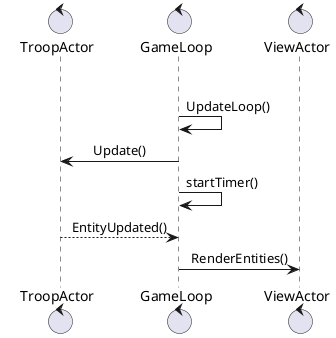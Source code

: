 @startuml
'https://plantuml.com/sequence-diagram

control TroopActor
control GameLoop
control ViewActor
skinparam sequenceMessageAlign center
loop
GameLoop -> GameLoop: UpdateLoop()
GameLoop -> TroopActor: Update()
GameLoop -> GameLoop: startTimer()
TroopActor --> GameLoop: EntityUpdated()
GameLoop -> ViewActor: RenderEntities()

@enduml